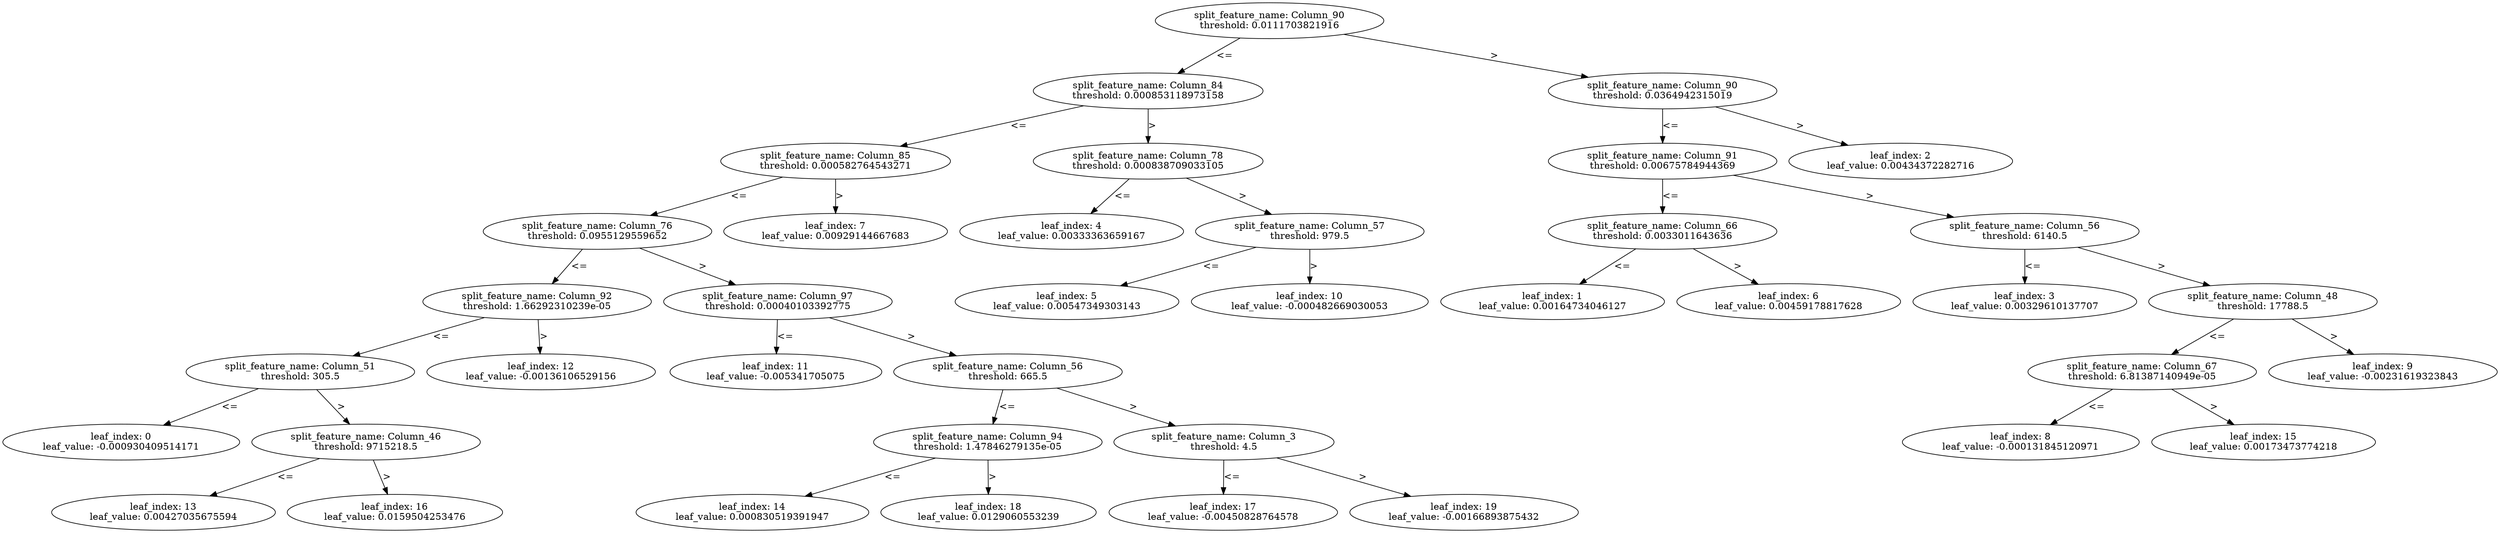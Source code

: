 digraph Tree58 {
	split0 [label="split_feature_name: Column_90\nthreshold: 0.0111703821916"]
	split3 [label="split_feature_name: Column_84\nthreshold: 0.000853118973158"]
	split6 [label="split_feature_name: Column_85\nthreshold: 0.000582764543271"]
	split10 [label="split_feature_name: Column_76\nthreshold: 0.0955129559652"]
	split11 [label="split_feature_name: Column_92\nthreshold: 1.66292310239e-05"]
	split12 [label="split_feature_name: Column_51\nthreshold: 305.5"]
	leaf0 [label="leaf_index: 0\nleaf_value: -0.000930409514171"]
	split12 -> leaf0 [label="<="]
	split15 [label="split_feature_name: Column_46\nthreshold: 9715218.5"]
	leaf13 [label="leaf_index: 13\nleaf_value: 0.00427035675594"]
	split15 -> leaf13 [label="<="]
	leaf16 [label="leaf_index: 16\nleaf_value: 0.0159504253476"]
	split15 -> leaf16 [label=">"]
	split12 -> split15 [label=">"]
	split11 -> split12 [label="<="]
	leaf12 [label="leaf_index: 12\nleaf_value: -0.00136106529156"]
	split11 -> leaf12 [label=">"]
	split10 -> split11 [label="<="]
	split13 [label="split_feature_name: Column_97\nthreshold: 0.00040103392775"]
	leaf11 [label="leaf_index: 11\nleaf_value: -0.005341705075"]
	split13 -> leaf11 [label="<="]
	split16 [label="split_feature_name: Column_56\nthreshold: 665.5"]
	split17 [label="split_feature_name: Column_94\nthreshold: 1.47846279135e-05"]
	leaf14 [label="leaf_index: 14\nleaf_value: 0.000830519391947"]
	split17 -> leaf14 [label="<="]
	leaf18 [label="leaf_index: 18\nleaf_value: 0.0129060553239"]
	split17 -> leaf18 [label=">"]
	split16 -> split17 [label="<="]
	split18 [label="split_feature_name: Column_3\nthreshold: 4.5"]
	leaf17 [label="leaf_index: 17\nleaf_value: -0.00450828764578"]
	split18 -> leaf17 [label="<="]
	leaf19 [label="leaf_index: 19\nleaf_value: -0.00166893875432"]
	split18 -> leaf19 [label=">"]
	split16 -> split18 [label=">"]
	split13 -> split16 [label=">"]
	split10 -> split13 [label=">"]
	split6 -> split10 [label="<="]
	leaf7 [label="leaf_index: 7\nleaf_value: 0.00929144667683"]
	split6 -> leaf7 [label=">"]
	split3 -> split6 [label="<="]
	split4 [label="split_feature_name: Column_78\nthreshold: 0.000838709033105"]
	leaf4 [label="leaf_index: 4\nleaf_value: 0.00333363659167"]
	split4 -> leaf4 [label="<="]
	split9 [label="split_feature_name: Column_57\nthreshold: 979.5"]
	leaf5 [label="leaf_index: 5\nleaf_value: 0.00547349303143"]
	split9 -> leaf5 [label="<="]
	leaf10 [label="leaf_index: 10\nleaf_value: -0.000482669030053"]
	split9 -> leaf10 [label=">"]
	split4 -> split9 [label=">"]
	split3 -> split4 [label=">"]
	split0 -> split3 [label="<="]
	split1 [label="split_feature_name: Column_90\nthreshold: 0.0364942315019"]
	split2 [label="split_feature_name: Column_91\nthreshold: 0.00675784944369"]
	split5 [label="split_feature_name: Column_66\nthreshold: 0.0033011643636"]
	leaf1 [label="leaf_index: 1\nleaf_value: 0.00164734046127"]
	split5 -> leaf1 [label="<="]
	leaf6 [label="leaf_index: 6\nleaf_value: 0.00459178817628"]
	split5 -> leaf6 [label=">"]
	split2 -> split5 [label="<="]
	split7 [label="split_feature_name: Column_56\nthreshold: 6140.5"]
	leaf3 [label="leaf_index: 3\nleaf_value: 0.00329610137707"]
	split7 -> leaf3 [label="<="]
	split8 [label="split_feature_name: Column_48\nthreshold: 17788.5"]
	split14 [label="split_feature_name: Column_67\nthreshold: 6.81387140949e-05"]
	leaf8 [label="leaf_index: 8\nleaf_value: -0.000131845120971"]
	split14 -> leaf8 [label="<="]
	leaf15 [label="leaf_index: 15\nleaf_value: 0.00173473774218"]
	split14 -> leaf15 [label=">"]
	split8 -> split14 [label="<="]
	leaf9 [label="leaf_index: 9\nleaf_value: -0.00231619323843"]
	split8 -> leaf9 [label=">"]
	split7 -> split8 [label=">"]
	split2 -> split7 [label=">"]
	split1 -> split2 [label="<="]
	leaf2 [label="leaf_index: 2\nleaf_value: 0.00434372282716"]
	split1 -> leaf2 [label=">"]
	split0 -> split1 [label=">"]
}

